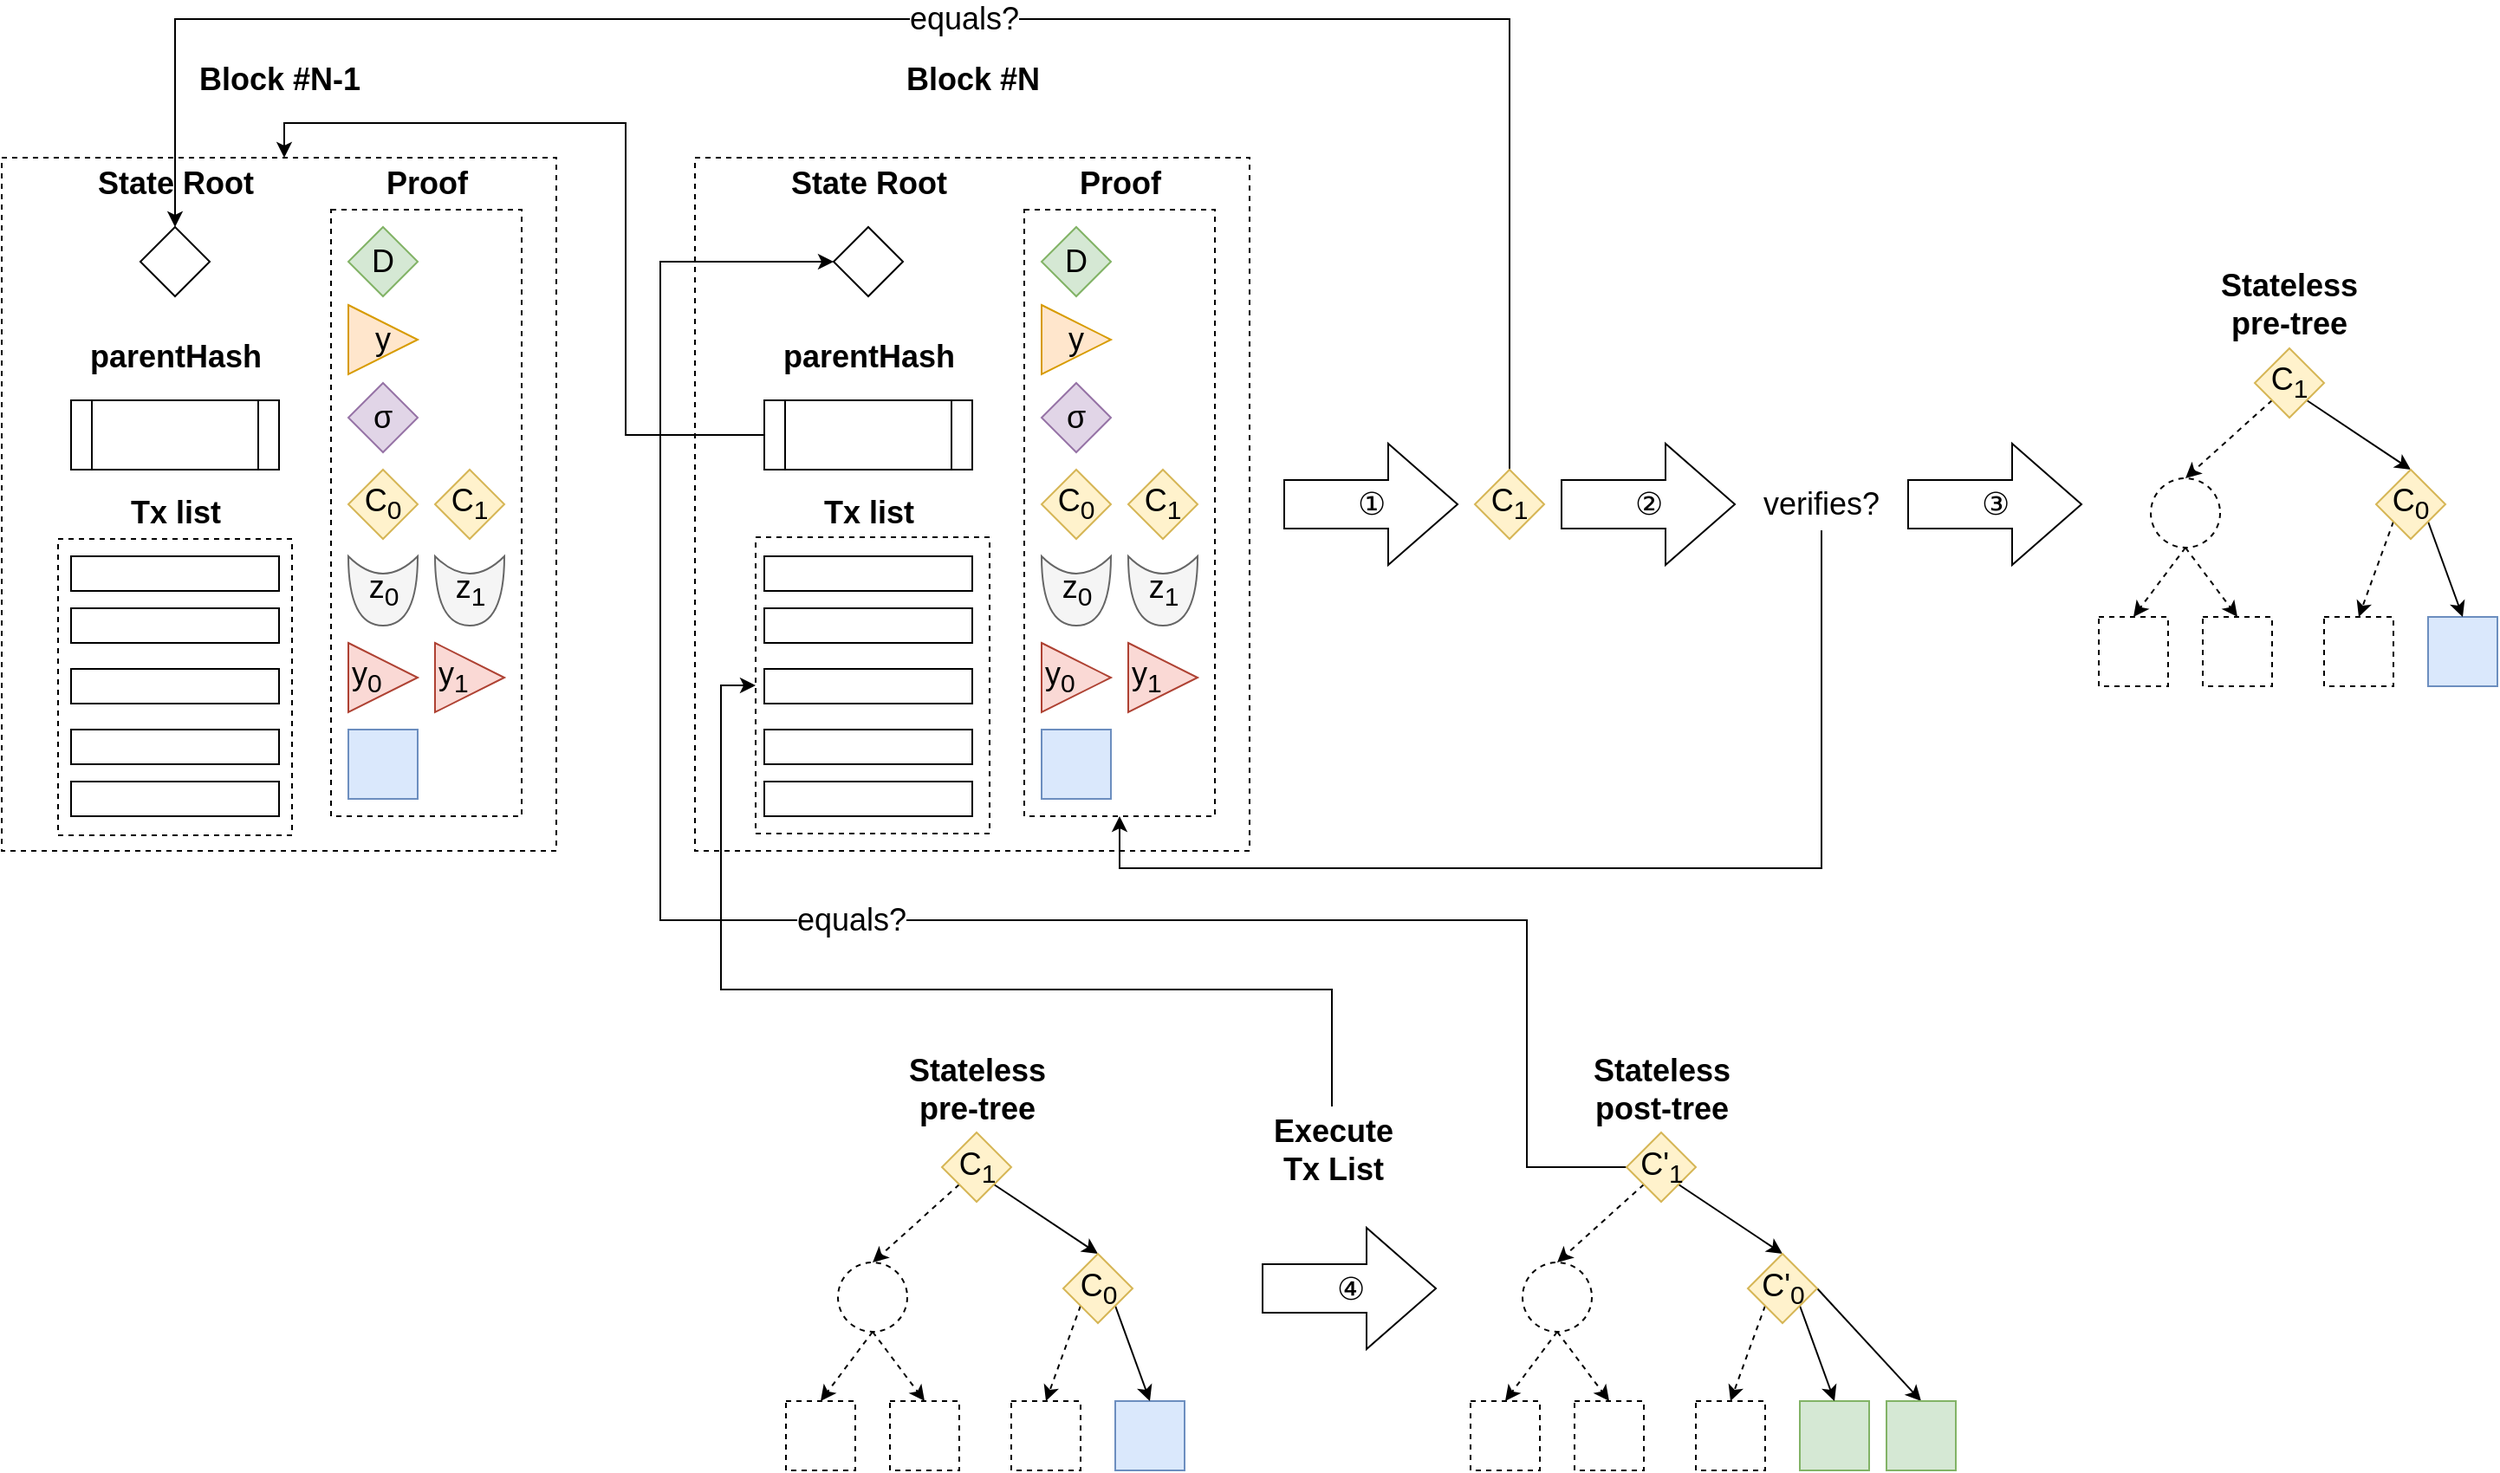 <mxfile version="15.5.8" type="device"><diagram id="M6qRAt_EmIH9tN7v7s1d" name="Page-1"><mxGraphModel dx="2272" dy="1869" grid="1" gridSize="10" guides="1" tooltips="1" connect="1" arrows="1" fold="1" page="1" pageScale="1" pageWidth="850" pageHeight="1100" math="0" shadow="0"><root><mxCell id="0"/><mxCell id="1" parent="0"/><mxCell id="ar2M_F71U8b55K5qtrud-94" value="" style="rounded=0;whiteSpace=wrap;html=1;fontSize=18;strokeColor=default;strokeWidth=1;fillColor=none;gradientColor=none;align=center;dashed=1;" vertex="1" parent="1"><mxGeometry x="280" y="80" width="320" height="400" as="geometry"/></mxCell><mxCell id="ar2M_F71U8b55K5qtrud-56" value="&lt;div align=&quot;left&quot;&gt;&lt;br&gt;&lt;/div&gt;" style="rounded=0;whiteSpace=wrap;html=1;fontSize=18;strokeColor=#000000;strokeWidth=1;fillColor=none;dashed=1;align=left;" vertex="1" parent="1"><mxGeometry x="470" y="110" width="110" height="350" as="geometry"/></mxCell><mxCell id="ar2M_F71U8b55K5qtrud-52" value="C&lt;sub&gt;0&lt;/sub&gt;" style="rhombus;whiteSpace=wrap;html=1;fontSize=18;strokeColor=#d6b656;strokeWidth=1;fillColor=#fff2cc;" vertex="1" parent="1"><mxGeometry x="480" y="260" width="40" height="40" as="geometry"/></mxCell><mxCell id="ar2M_F71U8b55K5qtrud-53" value="C&lt;sub&gt;1&lt;/sub&gt;" style="rhombus;whiteSpace=wrap;html=1;fontSize=18;strokeColor=#d6b656;strokeWidth=1;fillColor=#fff2cc;" vertex="1" parent="1"><mxGeometry x="530" y="260" width="40" height="40" as="geometry"/></mxCell><mxCell id="ar2M_F71U8b55K5qtrud-55" value="" style="rounded=0;whiteSpace=wrap;html=1;fillColor=#dae8fc;strokeColor=#6c8ebf;" vertex="1" parent="1"><mxGeometry x="480" y="410" width="40" height="40" as="geometry"/></mxCell><mxCell id="ar2M_F71U8b55K5qtrud-57" value="&lt;b&gt;Proof&lt;/b&gt;" style="text;html=1;align=center;verticalAlign=middle;resizable=0;points=[];autosize=1;strokeColor=none;fillColor=none;fontSize=18;" vertex="1" parent="1"><mxGeometry x="490" y="80" width="70" height="30" as="geometry"/></mxCell><mxCell id="ar2M_F71U8b55K5qtrud-65" value="&lt;div align=&quot;center&quot;&gt;D&lt;/div&gt;" style="rhombus;whiteSpace=wrap;html=1;fontSize=18;strokeColor=#82b366;strokeWidth=1;fillColor=#d5e8d4;align=center;" vertex="1" parent="1"><mxGeometry x="480" y="120" width="40" height="40" as="geometry"/></mxCell><mxCell id="ar2M_F71U8b55K5qtrud-68" value="&lt;div align=&quot;center&quot;&gt;σ&lt;/div&gt;" style="rhombus;whiteSpace=wrap;html=1;fontSize=18;strokeColor=#9673a6;strokeWidth=1;fillColor=#e1d5e7;align=center;" vertex="1" parent="1"><mxGeometry x="480" y="210" width="40" height="40" as="geometry"/></mxCell><mxCell id="ar2M_F71U8b55K5qtrud-69" value="&lt;div align=&quot;center&quot;&gt;y&lt;br&gt;&lt;/div&gt;" style="triangle;whiteSpace=wrap;html=1;fontSize=18;strokeColor=#d79b00;strokeWidth=1;fillColor=#ffe6cc;align=center;" vertex="1" parent="1"><mxGeometry x="480" y="165" width="40" height="40" as="geometry"/></mxCell><mxCell id="ar2M_F71U8b55K5qtrud-72" style="edgeStyle=none;rounded=0;orthogonalLoop=1;jettySize=auto;html=1;exitX=0.5;exitY=1;exitDx=0;exitDy=0;fontSize=18;strokeColor=#000000;strokeWidth=1;" edge="1" parent="1" source="ar2M_F71U8b55K5qtrud-56" target="ar2M_F71U8b55K5qtrud-56"><mxGeometry relative="1" as="geometry"/></mxCell><mxCell id="ar2M_F71U8b55K5qtrud-74" value="y&lt;sub&gt;0&lt;/sub&gt;" style="triangle;whiteSpace=wrap;html=1;fontSize=18;strokeColor=#ae4132;strokeWidth=1;fillColor=#fad9d5;align=left;" vertex="1" parent="1"><mxGeometry x="480" y="360" width="40" height="40" as="geometry"/></mxCell><mxCell id="ar2M_F71U8b55K5qtrud-75" value="y&lt;sub&gt;1&lt;/sub&gt;" style="triangle;whiteSpace=wrap;html=1;fontSize=18;strokeColor=#ae4132;strokeWidth=1;fillColor=#fad9d5;align=left;" vertex="1" parent="1"><mxGeometry x="530" y="360" width="40" height="40" as="geometry"/></mxCell><mxCell id="ar2M_F71U8b55K5qtrud-79" value="" style="shape=xor;whiteSpace=wrap;html=1;fontSize=18;strokeColor=#666666;strokeWidth=1;fillColor=#f5f5f5;align=right;rotation=90;fontColor=#333333;" vertex="1" parent="1"><mxGeometry x="480" y="310" width="40" height="40" as="geometry"/></mxCell><mxCell id="ar2M_F71U8b55K5qtrud-80" value="" style="shape=xor;whiteSpace=wrap;html=1;fontSize=18;strokeColor=#666666;strokeWidth=1;fillColor=#f5f5f5;align=right;rotation=90;fontColor=#333333;" vertex="1" parent="1"><mxGeometry x="530" y="310" width="40" height="40" as="geometry"/></mxCell><mxCell id="ar2M_F71U8b55K5qtrud-91" value="①" style="html=1;shadow=0;dashed=0;align=center;verticalAlign=middle;shape=mxgraph.arrows2.arrow;dy=0.6;dx=40;notch=0;fontSize=18;strokeColor=default;strokeWidth=1;fillColor=default;gradientColor=none;" vertex="1" parent="1"><mxGeometry x="620" y="245" width="100" height="70" as="geometry"/></mxCell><mxCell id="ar2M_F71U8b55K5qtrud-77" value="&lt;div align=&quot;center&quot;&gt;z&lt;sub&gt;0&lt;/sub&gt;&lt;br&gt;&lt;/div&gt;" style="text;html=1;align=center;verticalAlign=middle;resizable=0;points=[];autosize=1;strokeColor=none;fillColor=none;fontSize=18;" vertex="1" parent="1"><mxGeometry x="485" y="315" width="30" height="30" as="geometry"/></mxCell><mxCell id="ar2M_F71U8b55K5qtrud-92" value="&lt;div align=&quot;center&quot;&gt;z&lt;sub&gt;1&lt;/sub&gt;&lt;br&gt;&lt;/div&gt;" style="text;html=1;align=center;verticalAlign=middle;resizable=0;points=[];autosize=1;strokeColor=none;fillColor=none;fontSize=18;" vertex="1" parent="1"><mxGeometry x="535" y="315" width="30" height="30" as="geometry"/></mxCell><mxCell id="ar2M_F71U8b55K5qtrud-191" value="equals?" style="edgeStyle=orthogonalEdgeStyle;rounded=0;orthogonalLoop=1;jettySize=auto;html=1;exitX=0.5;exitY=0;exitDx=0;exitDy=0;entryX=0.5;entryY=0;entryDx=0;entryDy=0;fontSize=18;strokeColor=#000000;strokeWidth=1;" edge="1" parent="1" source="ar2M_F71U8b55K5qtrud-93" target="ar2M_F71U8b55K5qtrud-179"><mxGeometry relative="1" as="geometry"><Array as="points"><mxPoint x="750"/><mxPoint x="-20"/></Array></mxGeometry></mxCell><mxCell id="ar2M_F71U8b55K5qtrud-93" value="C&lt;sub&gt;1&lt;/sub&gt;" style="rhombus;whiteSpace=wrap;html=1;fontSize=18;strokeColor=#d6b656;strokeWidth=1;fillColor=#fff2cc;" vertex="1" parent="1"><mxGeometry x="730" y="260" width="40" height="40" as="geometry"/></mxCell><mxCell id="ar2M_F71U8b55K5qtrud-95" value="" style="rhombus;whiteSpace=wrap;html=1;fontSize=18;strokeWidth=1;align=center;" vertex="1" parent="1"><mxGeometry x="360" y="120" width="40" height="40" as="geometry"/></mxCell><mxCell id="ar2M_F71U8b55K5qtrud-96" value="&lt;b&gt;State Root&lt;/b&gt;" style="text;html=1;align=center;verticalAlign=middle;resizable=0;points=[];autosize=1;strokeColor=none;fillColor=none;fontSize=18;" vertex="1" parent="1"><mxGeometry x="320" y="80" width="120" height="30" as="geometry"/></mxCell><mxCell id="ar2M_F71U8b55K5qtrud-97" value="&lt;b&gt;Tx list&lt;/b&gt;" style="text;html=1;align=center;verticalAlign=middle;resizable=0;points=[];autosize=1;strokeColor=none;fillColor=none;fontSize=18;" vertex="1" parent="1"><mxGeometry x="340" y="270" width="80" height="30" as="geometry"/></mxCell><mxCell id="ar2M_F71U8b55K5qtrud-98" value="" style="rounded=0;whiteSpace=wrap;html=1;fontSize=18;strokeWidth=1;align=center;" vertex="1" parent="1"><mxGeometry x="320" y="310" width="120" height="20" as="geometry"/></mxCell><mxCell id="ar2M_F71U8b55K5qtrud-99" value="" style="rounded=0;whiteSpace=wrap;html=1;fontSize=18;strokeWidth=1;align=center;" vertex="1" parent="1"><mxGeometry x="320" y="340" width="120" height="20" as="geometry"/></mxCell><mxCell id="ar2M_F71U8b55K5qtrud-100" value="" style="rounded=0;whiteSpace=wrap;html=1;fontSize=18;strokeWidth=1;align=center;" vertex="1" parent="1"><mxGeometry x="320" y="375" width="120" height="20" as="geometry"/></mxCell><mxCell id="ar2M_F71U8b55K5qtrud-101" value="" style="rounded=0;whiteSpace=wrap;html=1;fontSize=18;strokeWidth=1;align=center;" vertex="1" parent="1"><mxGeometry x="320" y="410" width="120" height="20" as="geometry"/></mxCell><mxCell id="ar2M_F71U8b55K5qtrud-102" value="" style="rounded=0;whiteSpace=wrap;html=1;fontSize=18;strokeWidth=1;align=center;" vertex="1" parent="1"><mxGeometry x="320" y="440" width="120" height="20" as="geometry"/></mxCell><mxCell id="ar2M_F71U8b55K5qtrud-106" value="②" style="html=1;shadow=0;dashed=0;align=center;verticalAlign=middle;shape=mxgraph.arrows2.arrow;dy=0.6;dx=40;notch=0;fontSize=18;strokeColor=default;strokeWidth=1;fillColor=default;gradientColor=none;" vertex="1" parent="1"><mxGeometry x="780" y="245" width="100" height="70" as="geometry"/></mxCell><mxCell id="ar2M_F71U8b55K5qtrud-107" value="&lt;b&gt;Block #N&lt;/b&gt;" style="text;html=1;align=center;verticalAlign=middle;resizable=0;points=[];autosize=1;strokeColor=none;fillColor=none;fontSize=18;" vertex="1" parent="1"><mxGeometry x="385" y="20" width="110" height="30" as="geometry"/></mxCell><mxCell id="ar2M_F71U8b55K5qtrud-190" style="edgeStyle=orthogonalEdgeStyle;rounded=0;orthogonalLoop=1;jettySize=auto;html=1;exitX=0;exitY=0.5;exitDx=0;exitDy=0;entryX=1.025;entryY=0;entryDx=0;entryDy=0;entryPerimeter=0;fontSize=18;strokeColor=#000000;strokeWidth=1;" edge="1" parent="1" source="ar2M_F71U8b55K5qtrud-134" target="ar2M_F71U8b55K5qtrud-180"><mxGeometry relative="1" as="geometry"><Array as="points"><mxPoint x="240" y="240"/><mxPoint x="240" y="60"/><mxPoint x="43" y="60"/></Array></mxGeometry></mxCell><mxCell id="ar2M_F71U8b55K5qtrud-134" value="" style="shape=process;whiteSpace=wrap;html=1;backgroundOutline=1;fontSize=18;strokeColor=default;strokeWidth=1;fillColor=none;gradientColor=none;align=center;" vertex="1" parent="1"><mxGeometry x="320" y="220" width="120" height="40" as="geometry"/></mxCell><mxCell id="ar2M_F71U8b55K5qtrud-135" value="&lt;b&gt;parentHash&lt;/b&gt;" style="text;html=1;align=center;verticalAlign=middle;resizable=0;points=[];autosize=1;strokeColor=none;fillColor=none;fontSize=18;" vertex="1" parent="1"><mxGeometry x="315" y="180" width="130" height="30" as="geometry"/></mxCell><mxCell id="ar2M_F71U8b55K5qtrud-163" value="&lt;div align=&quot;left&quot;&gt;&lt;br&gt;&lt;/div&gt;" style="rounded=0;whiteSpace=wrap;html=1;fontSize=18;strokeColor=#000000;strokeWidth=1;fillColor=none;dashed=1;align=left;" vertex="1" parent="1"><mxGeometry x="70" y="110" width="110" height="350" as="geometry"/></mxCell><mxCell id="ar2M_F71U8b55K5qtrud-164" value="C&lt;sub&gt;0&lt;/sub&gt;" style="rhombus;whiteSpace=wrap;html=1;fontSize=18;strokeColor=#d6b656;strokeWidth=1;fillColor=#fff2cc;" vertex="1" parent="1"><mxGeometry x="80" y="260" width="40" height="40" as="geometry"/></mxCell><mxCell id="ar2M_F71U8b55K5qtrud-165" value="C&lt;sub&gt;1&lt;/sub&gt;" style="rhombus;whiteSpace=wrap;html=1;fontSize=18;strokeColor=#d6b656;strokeWidth=1;fillColor=#fff2cc;" vertex="1" parent="1"><mxGeometry x="130" y="260" width="40" height="40" as="geometry"/></mxCell><mxCell id="ar2M_F71U8b55K5qtrud-166" value="" style="rounded=0;whiteSpace=wrap;html=1;fillColor=#dae8fc;strokeColor=#6c8ebf;" vertex="1" parent="1"><mxGeometry x="80" y="410" width="40" height="40" as="geometry"/></mxCell><mxCell id="ar2M_F71U8b55K5qtrud-167" value="&lt;b&gt;Proof&lt;/b&gt;" style="text;html=1;align=center;verticalAlign=middle;resizable=0;points=[];autosize=1;strokeColor=none;fillColor=none;fontSize=18;" vertex="1" parent="1"><mxGeometry x="90" y="80" width="70" height="30" as="geometry"/></mxCell><mxCell id="ar2M_F71U8b55K5qtrud-168" value="&lt;div align=&quot;center&quot;&gt;D&lt;/div&gt;" style="rhombus;whiteSpace=wrap;html=1;fontSize=18;strokeColor=#82b366;strokeWidth=1;fillColor=#d5e8d4;align=center;" vertex="1" parent="1"><mxGeometry x="80" y="120" width="40" height="40" as="geometry"/></mxCell><mxCell id="ar2M_F71U8b55K5qtrud-169" value="&lt;div align=&quot;center&quot;&gt;σ&lt;/div&gt;" style="rhombus;whiteSpace=wrap;html=1;fontSize=18;strokeColor=#9673a6;strokeWidth=1;fillColor=#e1d5e7;align=center;" vertex="1" parent="1"><mxGeometry x="80" y="210" width="40" height="40" as="geometry"/></mxCell><mxCell id="ar2M_F71U8b55K5qtrud-170" value="&lt;div align=&quot;center&quot;&gt;y&lt;br&gt;&lt;/div&gt;" style="triangle;whiteSpace=wrap;html=1;fontSize=18;strokeColor=#d79b00;strokeWidth=1;fillColor=#ffe6cc;align=center;" vertex="1" parent="1"><mxGeometry x="80" y="165" width="40" height="40" as="geometry"/></mxCell><mxCell id="ar2M_F71U8b55K5qtrud-171" style="edgeStyle=none;rounded=0;orthogonalLoop=1;jettySize=auto;html=1;exitX=0.5;exitY=1;exitDx=0;exitDy=0;fontSize=18;strokeColor=#000000;strokeWidth=1;" edge="1" parent="1" source="ar2M_F71U8b55K5qtrud-163" target="ar2M_F71U8b55K5qtrud-163"><mxGeometry relative="1" as="geometry"/></mxCell><mxCell id="ar2M_F71U8b55K5qtrud-172" value="y&lt;sub&gt;0&lt;/sub&gt;" style="triangle;whiteSpace=wrap;html=1;fontSize=18;strokeColor=#ae4132;strokeWidth=1;fillColor=#fad9d5;align=left;" vertex="1" parent="1"><mxGeometry x="80" y="360" width="40" height="40" as="geometry"/></mxCell><mxCell id="ar2M_F71U8b55K5qtrud-173" value="y&lt;sub&gt;1&lt;/sub&gt;" style="triangle;whiteSpace=wrap;html=1;fontSize=18;strokeColor=#ae4132;strokeWidth=1;fillColor=#fad9d5;align=left;" vertex="1" parent="1"><mxGeometry x="130" y="360" width="40" height="40" as="geometry"/></mxCell><mxCell id="ar2M_F71U8b55K5qtrud-174" value="" style="shape=xor;whiteSpace=wrap;html=1;fontSize=18;strokeColor=#666666;strokeWidth=1;fillColor=#f5f5f5;align=right;rotation=90;fontColor=#333333;" vertex="1" parent="1"><mxGeometry x="80" y="310" width="40" height="40" as="geometry"/></mxCell><mxCell id="ar2M_F71U8b55K5qtrud-175" value="" style="shape=xor;whiteSpace=wrap;html=1;fontSize=18;strokeColor=#666666;strokeWidth=1;fillColor=#f5f5f5;align=right;rotation=90;fontColor=#333333;" vertex="1" parent="1"><mxGeometry x="130" y="310" width="40" height="40" as="geometry"/></mxCell><mxCell id="ar2M_F71U8b55K5qtrud-176" value="&lt;div align=&quot;center&quot;&gt;z&lt;sub&gt;0&lt;/sub&gt;&lt;br&gt;&lt;/div&gt;" style="text;html=1;align=center;verticalAlign=middle;resizable=0;points=[];autosize=1;strokeColor=none;fillColor=none;fontSize=18;" vertex="1" parent="1"><mxGeometry x="85" y="315" width="30" height="30" as="geometry"/></mxCell><mxCell id="ar2M_F71U8b55K5qtrud-177" value="&lt;div align=&quot;center&quot;&gt;z&lt;sub&gt;1&lt;/sub&gt;&lt;br&gt;&lt;/div&gt;" style="text;html=1;align=center;verticalAlign=middle;resizable=0;points=[];autosize=1;strokeColor=none;fillColor=none;fontSize=18;" vertex="1" parent="1"><mxGeometry x="135" y="315" width="30" height="30" as="geometry"/></mxCell><mxCell id="ar2M_F71U8b55K5qtrud-178" value="" style="rounded=0;whiteSpace=wrap;html=1;fontSize=18;strokeColor=default;strokeWidth=1;fillColor=none;gradientColor=none;align=center;dashed=1;" vertex="1" parent="1"><mxGeometry x="-120" y="80" width="320" height="400" as="geometry"/></mxCell><mxCell id="ar2M_F71U8b55K5qtrud-179" value="" style="rhombus;whiteSpace=wrap;html=1;fontSize=18;strokeWidth=1;align=center;" vertex="1" parent="1"><mxGeometry x="-40" y="120" width="40" height="40" as="geometry"/></mxCell><mxCell id="ar2M_F71U8b55K5qtrud-180" value="&lt;b&gt;State Root&lt;/b&gt;" style="text;html=1;align=center;verticalAlign=middle;resizable=0;points=[];autosize=1;strokeColor=none;fillColor=none;fontSize=18;" vertex="1" parent="1"><mxGeometry x="-80" y="80" width="120" height="30" as="geometry"/></mxCell><mxCell id="ar2M_F71U8b55K5qtrud-181" value="&lt;b&gt;Tx list&lt;/b&gt;" style="text;html=1;align=center;verticalAlign=middle;resizable=0;points=[];autosize=1;strokeColor=none;fillColor=none;fontSize=18;" vertex="1" parent="1"><mxGeometry x="-60" y="270" width="80" height="30" as="geometry"/></mxCell><mxCell id="ar2M_F71U8b55K5qtrud-182" value="" style="rounded=0;whiteSpace=wrap;html=1;fontSize=18;strokeWidth=1;align=center;" vertex="1" parent="1"><mxGeometry x="-80" y="310" width="120" height="20" as="geometry"/></mxCell><mxCell id="ar2M_F71U8b55K5qtrud-183" value="" style="rounded=0;whiteSpace=wrap;html=1;fontSize=18;strokeWidth=1;align=center;" vertex="1" parent="1"><mxGeometry x="-80" y="340" width="120" height="20" as="geometry"/></mxCell><mxCell id="ar2M_F71U8b55K5qtrud-184" value="" style="rounded=0;whiteSpace=wrap;html=1;fontSize=18;strokeWidth=1;align=center;" vertex="1" parent="1"><mxGeometry x="-80" y="375" width="120" height="20" as="geometry"/></mxCell><mxCell id="ar2M_F71U8b55K5qtrud-185" value="" style="rounded=0;whiteSpace=wrap;html=1;fontSize=18;strokeWidth=1;align=center;" vertex="1" parent="1"><mxGeometry x="-80" y="410" width="120" height="20" as="geometry"/></mxCell><mxCell id="ar2M_F71U8b55K5qtrud-186" value="" style="rounded=0;whiteSpace=wrap;html=1;fontSize=18;strokeWidth=1;align=center;" vertex="1" parent="1"><mxGeometry x="-80" y="440" width="120" height="20" as="geometry"/></mxCell><mxCell id="ar2M_F71U8b55K5qtrud-187" value="&lt;b&gt;Block #N-1&lt;/b&gt;" style="text;html=1;align=center;verticalAlign=middle;resizable=0;points=[];autosize=1;strokeColor=none;fillColor=none;fontSize=18;" vertex="1" parent="1"><mxGeometry x="-25" y="20" width="130" height="30" as="geometry"/></mxCell><mxCell id="ar2M_F71U8b55K5qtrud-188" value="" style="shape=process;whiteSpace=wrap;html=1;backgroundOutline=1;fontSize=18;strokeColor=default;strokeWidth=1;fillColor=none;gradientColor=none;align=center;" vertex="1" parent="1"><mxGeometry x="-80" y="220" width="120" height="40" as="geometry"/></mxCell><mxCell id="ar2M_F71U8b55K5qtrud-189" value="&lt;b&gt;parentHash&lt;/b&gt;" style="text;html=1;align=center;verticalAlign=middle;resizable=0;points=[];autosize=1;strokeColor=none;fillColor=none;fontSize=18;" vertex="1" parent="1"><mxGeometry x="-85" y="180" width="130" height="30" as="geometry"/></mxCell><mxCell id="ar2M_F71U8b55K5qtrud-280" style="edgeStyle=orthogonalEdgeStyle;rounded=0;orthogonalLoop=1;jettySize=auto;html=1;exitX=0.5;exitY=1;exitDx=0;exitDy=0;entryX=0.5;entryY=1;entryDx=0;entryDy=0;fontSize=18;strokeColor=#000000;strokeWidth=1;" edge="1" parent="1" source="ar2M_F71U8b55K5qtrud-217" target="ar2M_F71U8b55K5qtrud-56"><mxGeometry relative="1" as="geometry"><Array as="points"><mxPoint x="930" y="490"/><mxPoint x="525" y="490"/></Array></mxGeometry></mxCell><mxCell id="ar2M_F71U8b55K5qtrud-217" value="verifies?" style="text;html=1;strokeColor=none;fillColor=none;align=center;verticalAlign=middle;whiteSpace=wrap;rounded=0;fontSize=18;" vertex="1" parent="1"><mxGeometry x="900" y="265" width="60" height="30" as="geometry"/></mxCell><mxCell id="ar2M_F71U8b55K5qtrud-218" value="③" style="html=1;shadow=0;dashed=0;align=center;verticalAlign=middle;shape=mxgraph.arrows2.arrow;dy=0.6;dx=40;notch=0;fontSize=18;strokeColor=default;strokeWidth=1;fillColor=default;gradientColor=none;" vertex="1" parent="1"><mxGeometry x="980" y="245" width="100" height="70" as="geometry"/></mxCell><mxCell id="ar2M_F71U8b55K5qtrud-224" value="" style="rounded=0;whiteSpace=wrap;html=1;dashed=1;" vertex="1" parent="1"><mxGeometry x="1090" y="345" width="40" height="40" as="geometry"/></mxCell><mxCell id="ar2M_F71U8b55K5qtrud-225" value="" style="rounded=0;whiteSpace=wrap;html=1;dashed=1;" vertex="1" parent="1"><mxGeometry x="1220" y="345" width="40" height="40" as="geometry"/></mxCell><mxCell id="ar2M_F71U8b55K5qtrud-226" value="" style="rounded=0;whiteSpace=wrap;html=1;dashed=1;" vertex="1" parent="1"><mxGeometry x="1150" y="345" width="40" height="40" as="geometry"/></mxCell><mxCell id="ar2M_F71U8b55K5qtrud-227" value="" style="rounded=0;whiteSpace=wrap;html=1;fillColor=#dae8fc;strokeColor=#6c8ebf;" vertex="1" parent="1"><mxGeometry x="1280" y="345" width="40" height="40" as="geometry"/></mxCell><mxCell id="ar2M_F71U8b55K5qtrud-228" style="edgeStyle=none;rounded=0;orthogonalLoop=1;jettySize=auto;html=1;exitX=0.5;exitY=1;exitDx=0;exitDy=0;entryX=0.5;entryY=0;entryDx=0;entryDy=0;dashed=1;" edge="1" parent="1" target="ar2M_F71U8b55K5qtrud-226"><mxGeometry relative="1" as="geometry"><mxPoint x="1140" y="305" as="sourcePoint"/></mxGeometry></mxCell><mxCell id="ar2M_F71U8b55K5qtrud-229" style="edgeStyle=none;rounded=0;orthogonalLoop=1;jettySize=auto;html=1;exitX=0.5;exitY=1;exitDx=0;exitDy=0;entryX=0.5;entryY=0;entryDx=0;entryDy=0;dashed=1;" edge="1" parent="1" target="ar2M_F71U8b55K5qtrud-224"><mxGeometry relative="1" as="geometry"><mxPoint x="1140" y="305" as="sourcePoint"/></mxGeometry></mxCell><mxCell id="ar2M_F71U8b55K5qtrud-236" value="" style="ellipse;whiteSpace=wrap;html=1;aspect=fixed;dashed=1;" vertex="1" parent="1"><mxGeometry x="1120" y="265" width="40" height="40" as="geometry"/></mxCell><mxCell id="ar2M_F71U8b55K5qtrud-242" style="edgeStyle=none;rounded=0;orthogonalLoop=1;jettySize=auto;html=1;exitX=1;exitY=1;exitDx=0;exitDy=0;entryX=0.5;entryY=0;entryDx=0;entryDy=0;fontSize=18;strokeColor=#000000;strokeWidth=1;" edge="1" parent="1" source="ar2M_F71U8b55K5qtrud-237" target="ar2M_F71U8b55K5qtrud-238"><mxGeometry relative="1" as="geometry"/></mxCell><mxCell id="ar2M_F71U8b55K5qtrud-243" style="edgeStyle=none;rounded=0;orthogonalLoop=1;jettySize=auto;html=1;exitX=0;exitY=1;exitDx=0;exitDy=0;entryX=0.5;entryY=0;entryDx=0;entryDy=0;fontSize=18;strokeColor=#000000;strokeWidth=1;dashed=1;" edge="1" parent="1" source="ar2M_F71U8b55K5qtrud-237" target="ar2M_F71U8b55K5qtrud-236"><mxGeometry relative="1" as="geometry"/></mxCell><mxCell id="ar2M_F71U8b55K5qtrud-237" value="C&lt;sub&gt;1&lt;/sub&gt;" style="rhombus;whiteSpace=wrap;html=1;fontSize=18;strokeColor=#d6b656;strokeWidth=1;fillColor=#fff2cc;" vertex="1" parent="1"><mxGeometry x="1180" y="190" width="40" height="40" as="geometry"/></mxCell><mxCell id="ar2M_F71U8b55K5qtrud-240" style="edgeStyle=none;rounded=0;orthogonalLoop=1;jettySize=auto;html=1;exitX=0;exitY=1;exitDx=0;exitDy=0;entryX=0.5;entryY=0;entryDx=0;entryDy=0;fontSize=18;strokeColor=#000000;strokeWidth=1;dashed=1;" edge="1" parent="1" source="ar2M_F71U8b55K5qtrud-238" target="ar2M_F71U8b55K5qtrud-225"><mxGeometry relative="1" as="geometry"/></mxCell><mxCell id="ar2M_F71U8b55K5qtrud-241" style="edgeStyle=none;rounded=0;orthogonalLoop=1;jettySize=auto;html=1;exitX=1;exitY=1;exitDx=0;exitDy=0;entryX=0.5;entryY=0;entryDx=0;entryDy=0;fontSize=18;strokeColor=#000000;strokeWidth=1;" edge="1" parent="1" source="ar2M_F71U8b55K5qtrud-238" target="ar2M_F71U8b55K5qtrud-227"><mxGeometry relative="1" as="geometry"/></mxCell><mxCell id="ar2M_F71U8b55K5qtrud-238" value="C&lt;sub&gt;0&lt;/sub&gt;" style="rhombus;whiteSpace=wrap;html=1;fontSize=18;strokeColor=#d6b656;strokeWidth=1;fillColor=#fff2cc;" vertex="1" parent="1"><mxGeometry x="1250" y="260" width="40" height="40" as="geometry"/></mxCell><mxCell id="ar2M_F71U8b55K5qtrud-244" value="&lt;b&gt;Stateless pre-tree&lt;/b&gt;" style="text;html=1;strokeColor=none;fillColor=none;align=center;verticalAlign=middle;whiteSpace=wrap;rounded=0;dashed=1;fontSize=18;" vertex="1" parent="1"><mxGeometry x="1170" y="150" width="60" height="30" as="geometry"/></mxCell><mxCell id="ar2M_F71U8b55K5qtrud-245" value="" style="rounded=0;whiteSpace=wrap;html=1;dashed=1;" vertex="1" parent="1"><mxGeometry x="332.5" y="797.5" width="40" height="40" as="geometry"/></mxCell><mxCell id="ar2M_F71U8b55K5qtrud-246" value="" style="rounded=0;whiteSpace=wrap;html=1;dashed=1;" vertex="1" parent="1"><mxGeometry x="462.5" y="797.5" width="40" height="40" as="geometry"/></mxCell><mxCell id="ar2M_F71U8b55K5qtrud-247" value="" style="rounded=0;whiteSpace=wrap;html=1;dashed=1;" vertex="1" parent="1"><mxGeometry x="392.5" y="797.5" width="40" height="40" as="geometry"/></mxCell><mxCell id="ar2M_F71U8b55K5qtrud-248" value="" style="rounded=0;whiteSpace=wrap;html=1;fillColor=#dae8fc;strokeColor=#6c8ebf;" vertex="1" parent="1"><mxGeometry x="522.5" y="797.5" width="40" height="40" as="geometry"/></mxCell><mxCell id="ar2M_F71U8b55K5qtrud-249" style="edgeStyle=none;rounded=0;orthogonalLoop=1;jettySize=auto;html=1;exitX=0.5;exitY=1;exitDx=0;exitDy=0;entryX=0.5;entryY=0;entryDx=0;entryDy=0;dashed=1;" edge="1" parent="1" target="ar2M_F71U8b55K5qtrud-247"><mxGeometry relative="1" as="geometry"><mxPoint x="382.5" y="757.5" as="sourcePoint"/></mxGeometry></mxCell><mxCell id="ar2M_F71U8b55K5qtrud-250" style="edgeStyle=none;rounded=0;orthogonalLoop=1;jettySize=auto;html=1;exitX=0.5;exitY=1;exitDx=0;exitDy=0;entryX=0.5;entryY=0;entryDx=0;entryDy=0;dashed=1;" edge="1" parent="1" target="ar2M_F71U8b55K5qtrud-245"><mxGeometry relative="1" as="geometry"><mxPoint x="382.5" y="757.5" as="sourcePoint"/></mxGeometry></mxCell><mxCell id="ar2M_F71U8b55K5qtrud-251" value="" style="ellipse;whiteSpace=wrap;html=1;aspect=fixed;dashed=1;" vertex="1" parent="1"><mxGeometry x="362.5" y="717.5" width="40" height="40" as="geometry"/></mxCell><mxCell id="ar2M_F71U8b55K5qtrud-252" style="edgeStyle=none;rounded=0;orthogonalLoop=1;jettySize=auto;html=1;exitX=1;exitY=1;exitDx=0;exitDy=0;entryX=0.5;entryY=0;entryDx=0;entryDy=0;fontSize=18;strokeColor=#000000;strokeWidth=1;" edge="1" parent="1" source="ar2M_F71U8b55K5qtrud-254" target="ar2M_F71U8b55K5qtrud-257"><mxGeometry relative="1" as="geometry"/></mxCell><mxCell id="ar2M_F71U8b55K5qtrud-253" style="edgeStyle=none;rounded=0;orthogonalLoop=1;jettySize=auto;html=1;exitX=0;exitY=1;exitDx=0;exitDy=0;entryX=0.5;entryY=0;entryDx=0;entryDy=0;fontSize=18;strokeColor=#000000;strokeWidth=1;dashed=1;" edge="1" parent="1" source="ar2M_F71U8b55K5qtrud-254" target="ar2M_F71U8b55K5qtrud-251"><mxGeometry relative="1" as="geometry"/></mxCell><mxCell id="ar2M_F71U8b55K5qtrud-254" value="C&lt;sub&gt;1&lt;/sub&gt;" style="rhombus;whiteSpace=wrap;html=1;fontSize=18;strokeColor=#d6b656;strokeWidth=1;fillColor=#fff2cc;" vertex="1" parent="1"><mxGeometry x="422.5" y="642.5" width="40" height="40" as="geometry"/></mxCell><mxCell id="ar2M_F71U8b55K5qtrud-255" style="edgeStyle=none;rounded=0;orthogonalLoop=1;jettySize=auto;html=1;exitX=0;exitY=1;exitDx=0;exitDy=0;entryX=0.5;entryY=0;entryDx=0;entryDy=0;fontSize=18;strokeColor=#000000;strokeWidth=1;dashed=1;" edge="1" parent="1" source="ar2M_F71U8b55K5qtrud-257" target="ar2M_F71U8b55K5qtrud-246"><mxGeometry relative="1" as="geometry"/></mxCell><mxCell id="ar2M_F71U8b55K5qtrud-256" style="edgeStyle=none;rounded=0;orthogonalLoop=1;jettySize=auto;html=1;exitX=1;exitY=1;exitDx=0;exitDy=0;entryX=0.5;entryY=0;entryDx=0;entryDy=0;fontSize=18;strokeColor=#000000;strokeWidth=1;" edge="1" parent="1" source="ar2M_F71U8b55K5qtrud-257" target="ar2M_F71U8b55K5qtrud-248"><mxGeometry relative="1" as="geometry"/></mxCell><mxCell id="ar2M_F71U8b55K5qtrud-257" value="C&lt;sub&gt;0&lt;/sub&gt;" style="rhombus;whiteSpace=wrap;html=1;fontSize=18;strokeColor=#d6b656;strokeWidth=1;fillColor=#fff2cc;" vertex="1" parent="1"><mxGeometry x="492.5" y="712.5" width="40" height="40" as="geometry"/></mxCell><mxCell id="ar2M_F71U8b55K5qtrud-258" value="&lt;b&gt;Stateless pre-tree&lt;/b&gt;" style="text;html=1;strokeColor=none;fillColor=none;align=center;verticalAlign=middle;whiteSpace=wrap;rounded=0;dashed=1;fontSize=18;" vertex="1" parent="1"><mxGeometry x="412.5" y="602.5" width="60" height="30" as="geometry"/></mxCell><mxCell id="ar2M_F71U8b55K5qtrud-259" value="④" style="html=1;shadow=0;dashed=0;align=center;verticalAlign=middle;shape=mxgraph.arrows2.arrow;dy=0.6;dx=40;notch=0;fontSize=18;strokeColor=default;strokeWidth=1;fillColor=default;gradientColor=none;" vertex="1" parent="1"><mxGeometry x="607.5" y="697.5" width="100" height="70" as="geometry"/></mxCell><mxCell id="ar2M_F71U8b55K5qtrud-265" style="edgeStyle=orthogonalEdgeStyle;rounded=0;orthogonalLoop=1;jettySize=auto;html=1;entryX=0;entryY=0.5;entryDx=0;entryDy=0;fontSize=18;strokeColor=#000000;strokeWidth=1;" edge="1" parent="1" source="ar2M_F71U8b55K5qtrud-261" target="ar2M_F71U8b55K5qtrud-263"><mxGeometry relative="1" as="geometry"><Array as="points"><mxPoint x="648" y="560"/><mxPoint x="295" y="560"/><mxPoint x="295" y="385"/></Array></mxGeometry></mxCell><mxCell id="ar2M_F71U8b55K5qtrud-261" value="&lt;b&gt;Execute&lt;br&gt;Tx List&lt;/b&gt;" style="text;html=1;align=center;verticalAlign=middle;resizable=0;points=[];autosize=1;strokeColor=none;fillColor=none;fontSize=18;" vertex="1" parent="1"><mxGeometry x="597.5" y="627.5" width="100" height="50" as="geometry"/></mxCell><mxCell id="ar2M_F71U8b55K5qtrud-263" value="" style="rounded=0;whiteSpace=wrap;html=1;dashed=1;fontSize=18;strokeColor=default;strokeWidth=1;fillColor=none;gradientColor=none;align=center;" vertex="1" parent="1"><mxGeometry x="315" y="299" width="135" height="171" as="geometry"/></mxCell><mxCell id="ar2M_F71U8b55K5qtrud-264" value="" style="rounded=0;whiteSpace=wrap;html=1;dashed=1;fontSize=18;strokeColor=default;strokeWidth=1;fillColor=none;gradientColor=none;align=center;" vertex="1" parent="1"><mxGeometry x="-87.5" y="300" width="135" height="171" as="geometry"/></mxCell><mxCell id="ar2M_F71U8b55K5qtrud-266" value="" style="rounded=0;whiteSpace=wrap;html=1;dashed=1;" vertex="1" parent="1"><mxGeometry x="727.5" y="797.5" width="40" height="40" as="geometry"/></mxCell><mxCell id="ar2M_F71U8b55K5qtrud-267" value="" style="rounded=0;whiteSpace=wrap;html=1;dashed=1;" vertex="1" parent="1"><mxGeometry x="857.5" y="797.5" width="40" height="40" as="geometry"/></mxCell><mxCell id="ar2M_F71U8b55K5qtrud-268" value="" style="rounded=0;whiteSpace=wrap;html=1;dashed=1;" vertex="1" parent="1"><mxGeometry x="787.5" y="797.5" width="40" height="40" as="geometry"/></mxCell><mxCell id="ar2M_F71U8b55K5qtrud-269" value="" style="rounded=0;whiteSpace=wrap;html=1;fillColor=#d5e8d4;strokeColor=#82b366;" vertex="1" parent="1"><mxGeometry x="917.5" y="797.5" width="40" height="40" as="geometry"/></mxCell><mxCell id="ar2M_F71U8b55K5qtrud-270" style="edgeStyle=none;rounded=0;orthogonalLoop=1;jettySize=auto;html=1;exitX=0.5;exitY=1;exitDx=0;exitDy=0;entryX=0.5;entryY=0;entryDx=0;entryDy=0;dashed=1;" edge="1" parent="1" target="ar2M_F71U8b55K5qtrud-268"><mxGeometry relative="1" as="geometry"><mxPoint x="777.5" y="757.5" as="sourcePoint"/></mxGeometry></mxCell><mxCell id="ar2M_F71U8b55K5qtrud-271" style="edgeStyle=none;rounded=0;orthogonalLoop=1;jettySize=auto;html=1;exitX=0.5;exitY=1;exitDx=0;exitDy=0;entryX=0.5;entryY=0;entryDx=0;entryDy=0;dashed=1;" edge="1" parent="1" target="ar2M_F71U8b55K5qtrud-266"><mxGeometry relative="1" as="geometry"><mxPoint x="777.5" y="757.5" as="sourcePoint"/></mxGeometry></mxCell><mxCell id="ar2M_F71U8b55K5qtrud-272" value="" style="ellipse;whiteSpace=wrap;html=1;aspect=fixed;dashed=1;" vertex="1" parent="1"><mxGeometry x="757.5" y="717.5" width="40" height="40" as="geometry"/></mxCell><mxCell id="ar2M_F71U8b55K5qtrud-273" style="edgeStyle=none;rounded=0;orthogonalLoop=1;jettySize=auto;html=1;exitX=1;exitY=1;exitDx=0;exitDy=0;entryX=0.5;entryY=0;entryDx=0;entryDy=0;fontSize=18;strokeColor=#000000;strokeWidth=1;" edge="1" parent="1" source="ar2M_F71U8b55K5qtrud-275" target="ar2M_F71U8b55K5qtrud-278"><mxGeometry relative="1" as="geometry"/></mxCell><mxCell id="ar2M_F71U8b55K5qtrud-274" style="edgeStyle=none;rounded=0;orthogonalLoop=1;jettySize=auto;html=1;exitX=0;exitY=1;exitDx=0;exitDy=0;entryX=0.5;entryY=0;entryDx=0;entryDy=0;fontSize=18;strokeColor=#000000;strokeWidth=1;dashed=1;" edge="1" parent="1" source="ar2M_F71U8b55K5qtrud-275" target="ar2M_F71U8b55K5qtrud-272"><mxGeometry relative="1" as="geometry"/></mxCell><mxCell id="ar2M_F71U8b55K5qtrud-285" value="equals?" style="edgeStyle=orthogonalEdgeStyle;rounded=0;orthogonalLoop=1;jettySize=auto;html=1;exitX=0;exitY=0.5;exitDx=0;exitDy=0;entryX=0;entryY=0.5;entryDx=0;entryDy=0;fontSize=18;strokeColor=#000000;strokeWidth=1;" edge="1" parent="1" source="ar2M_F71U8b55K5qtrud-275" target="ar2M_F71U8b55K5qtrud-95"><mxGeometry relative="1" as="geometry"><Array as="points"><mxPoint x="760" y="663"/><mxPoint x="760" y="520"/><mxPoint x="260" y="520"/><mxPoint x="260" y="140"/></Array></mxGeometry></mxCell><mxCell id="ar2M_F71U8b55K5qtrud-275" value="C'&lt;sub&gt;1&lt;/sub&gt;" style="rhombus;whiteSpace=wrap;html=1;fontSize=18;strokeColor=#d6b656;strokeWidth=1;fillColor=#fff2cc;" vertex="1" parent="1"><mxGeometry x="817.5" y="642.5" width="40" height="40" as="geometry"/></mxCell><mxCell id="ar2M_F71U8b55K5qtrud-276" style="edgeStyle=none;rounded=0;orthogonalLoop=1;jettySize=auto;html=1;exitX=0;exitY=1;exitDx=0;exitDy=0;entryX=0.5;entryY=0;entryDx=0;entryDy=0;fontSize=18;strokeColor=#000000;strokeWidth=1;dashed=1;" edge="1" parent="1" source="ar2M_F71U8b55K5qtrud-278" target="ar2M_F71U8b55K5qtrud-267"><mxGeometry relative="1" as="geometry"/></mxCell><mxCell id="ar2M_F71U8b55K5qtrud-277" style="edgeStyle=none;rounded=0;orthogonalLoop=1;jettySize=auto;html=1;exitX=1;exitY=1;exitDx=0;exitDy=0;entryX=0.5;entryY=0;entryDx=0;entryDy=0;fontSize=18;strokeColor=#000000;strokeWidth=1;" edge="1" parent="1" source="ar2M_F71U8b55K5qtrud-278" target="ar2M_F71U8b55K5qtrud-269"><mxGeometry relative="1" as="geometry"/></mxCell><mxCell id="ar2M_F71U8b55K5qtrud-283" style="rounded=0;orthogonalLoop=1;jettySize=auto;html=1;exitX=1;exitY=0.5;exitDx=0;exitDy=0;entryX=0.5;entryY=0;entryDx=0;entryDy=0;fontSize=18;strokeColor=#000000;strokeWidth=1;" edge="1" parent="1" source="ar2M_F71U8b55K5qtrud-278" target="ar2M_F71U8b55K5qtrud-282"><mxGeometry relative="1" as="geometry"/></mxCell><mxCell id="ar2M_F71U8b55K5qtrud-278" value="C'&lt;sub&gt;0&lt;/sub&gt;" style="rhombus;whiteSpace=wrap;html=1;fontSize=18;strokeColor=#d6b656;strokeWidth=1;fillColor=#fff2cc;" vertex="1" parent="1"><mxGeometry x="887.5" y="712.5" width="40" height="40" as="geometry"/></mxCell><mxCell id="ar2M_F71U8b55K5qtrud-279" value="&lt;b&gt;Stateless post-tree&lt;/b&gt;" style="text;html=1;strokeColor=none;fillColor=none;align=center;verticalAlign=middle;whiteSpace=wrap;rounded=0;dashed=1;fontSize=18;" vertex="1" parent="1"><mxGeometry x="807.5" y="602.5" width="60" height="30" as="geometry"/></mxCell><mxCell id="ar2M_F71U8b55K5qtrud-282" value="" style="rounded=0;whiteSpace=wrap;html=1;fillColor=#d5e8d4;strokeColor=#82b366;" vertex="1" parent="1"><mxGeometry x="967.5" y="797.5" width="40" height="40" as="geometry"/></mxCell></root></mxGraphModel></diagram></mxfile>